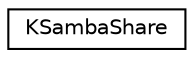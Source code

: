 digraph "Graphical Class Hierarchy"
{
  edge [fontname="Helvetica",fontsize="10",labelfontname="Helvetica",labelfontsize="10"];
  node [fontname="Helvetica",fontsize="10",shape=record];
  rankdir="LR";
  Node0 [label="KSambaShare",height=0.2,width=0.4,color="black", fillcolor="white", style="filled",URL="$classKSambaShare.html",tooltip="This class lists Samba user shares and monitors them for addition, update and removal. "];
}
